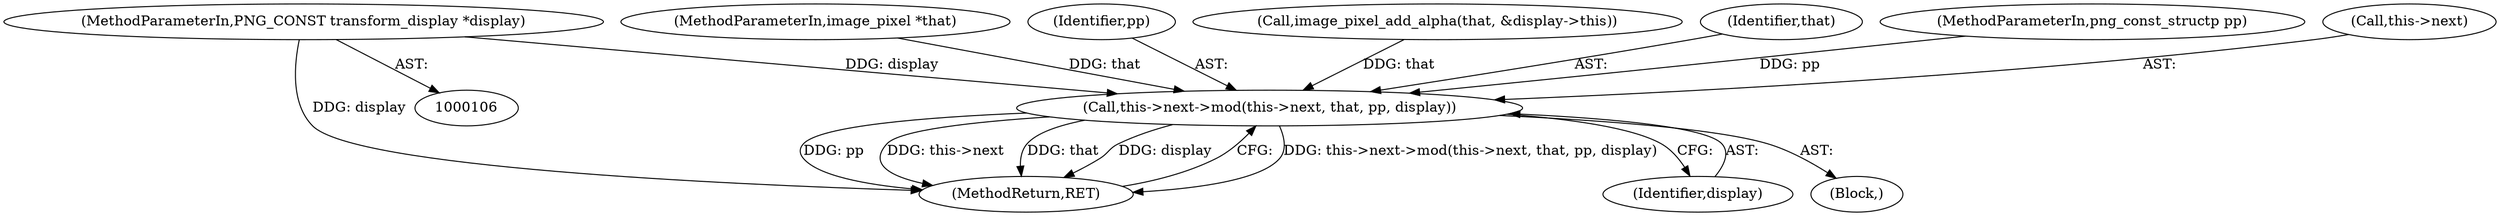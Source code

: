 digraph "0_Android_9d4853418ab2f754c2b63e091c29c5529b8b86ca_58@pointer" {
"1000110" [label="(MethodParameterIn,PNG_CONST transform_display *display)"];
"1000356" [label="(Call,this->next->mod(this->next, that, pp, display))"];
"1000108" [label="(MethodParameterIn,image_pixel *that)"];
"1000361" [label="(Identifier,pp)"];
"1000363" [label="(MethodReturn,RET)"];
"1000122" [label="(Call,image_pixel_add_alpha(that, &display->this))"];
"1000360" [label="(Identifier,that)"];
"1000356" [label="(Call,this->next->mod(this->next, that, pp, display))"];
"1000110" [label="(MethodParameterIn,PNG_CONST transform_display *display)"];
"1000362" [label="(Identifier,display)"];
"1000109" [label="(MethodParameterIn,png_const_structp pp)"];
"1000357" [label="(Call,this->next)"];
"1000111" [label="(Block,)"];
"1000110" -> "1000106"  [label="AST: "];
"1000110" -> "1000363"  [label="DDG: display"];
"1000110" -> "1000356"  [label="DDG: display"];
"1000356" -> "1000111"  [label="AST: "];
"1000356" -> "1000362"  [label="CFG: "];
"1000357" -> "1000356"  [label="AST: "];
"1000360" -> "1000356"  [label="AST: "];
"1000361" -> "1000356"  [label="AST: "];
"1000362" -> "1000356"  [label="AST: "];
"1000363" -> "1000356"  [label="CFG: "];
"1000356" -> "1000363"  [label="DDG: this->next->mod(this->next, that, pp, display)"];
"1000356" -> "1000363"  [label="DDG: pp"];
"1000356" -> "1000363"  [label="DDG: this->next"];
"1000356" -> "1000363"  [label="DDG: that"];
"1000356" -> "1000363"  [label="DDG: display"];
"1000122" -> "1000356"  [label="DDG: that"];
"1000108" -> "1000356"  [label="DDG: that"];
"1000109" -> "1000356"  [label="DDG: pp"];
}
